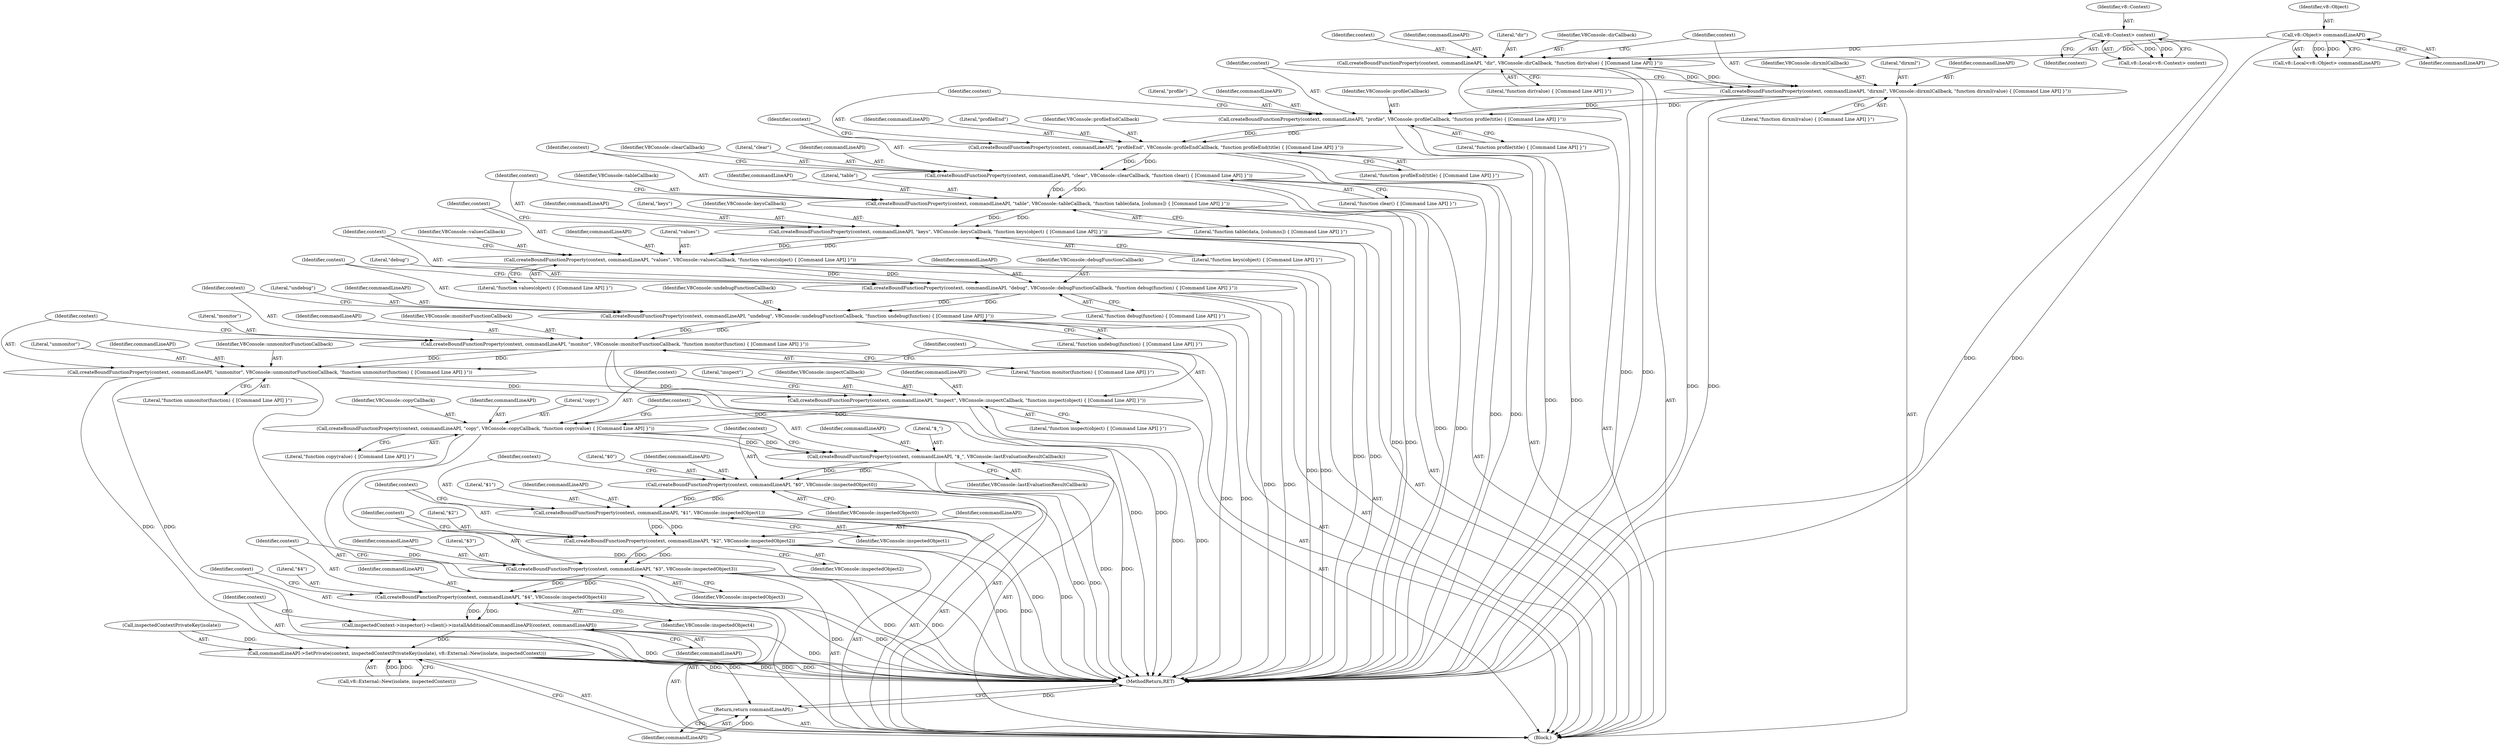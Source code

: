 digraph "0_Chrome_93bc623489bdcfc7e9127614fcfb3258edf3f0f9@API" {
"1000202" [label="(Call,createBoundFunctionProperty(context, commandLineAPI, \"inspect\", V8Console::inspectCallback, \"function inspect(object) { [Command Line API] }\"))"];
"1000196" [label="(Call,createBoundFunctionProperty(context, commandLineAPI, \"unmonitor\", V8Console::unmonitorFunctionCallback, \"function unmonitor(function) { [Command Line API] }\"))"];
"1000190" [label="(Call,createBoundFunctionProperty(context, commandLineAPI, \"monitor\", V8Console::monitorFunctionCallback, \"function monitor(function) { [Command Line API] }\"))"];
"1000184" [label="(Call,createBoundFunctionProperty(context, commandLineAPI, \"undebug\", V8Console::undebugFunctionCallback, \"function undebug(function) { [Command Line API] }\"))"];
"1000178" [label="(Call,createBoundFunctionProperty(context, commandLineAPI, \"debug\", V8Console::debugFunctionCallback, \"function debug(function) { [Command Line API] }\"))"];
"1000172" [label="(Call,createBoundFunctionProperty(context, commandLineAPI, \"values\", V8Console::valuesCallback, \"function values(object) { [Command Line API] }\"))"];
"1000166" [label="(Call,createBoundFunctionProperty(context, commandLineAPI, \"keys\", V8Console::keysCallback, \"function keys(object) { [Command Line API] }\"))"];
"1000160" [label="(Call,createBoundFunctionProperty(context, commandLineAPI, \"table\", V8Console::tableCallback, \"function table(data, [columns]) { [Command Line API] }\"))"];
"1000154" [label="(Call,createBoundFunctionProperty(context, commandLineAPI, \"clear\", V8Console::clearCallback, \"function clear() { [Command Line API] }\"))"];
"1000148" [label="(Call,createBoundFunctionProperty(context, commandLineAPI, \"profileEnd\", V8Console::profileEndCallback, \"function profileEnd(title) { [Command Line API] }\"))"];
"1000142" [label="(Call,createBoundFunctionProperty(context, commandLineAPI, \"profile\", V8Console::profileCallback, \"function profile(title) { [Command Line API] }\"))"];
"1000136" [label="(Call,createBoundFunctionProperty(context, commandLineAPI, \"dirxml\", V8Console::dirxmlCallback, \"function dirxml(value) { [Command Line API] }\"))"];
"1000130" [label="(Call,createBoundFunctionProperty(context, commandLineAPI, \"dir\", V8Console::dirCallback, \"function dir(value) { [Command Line API] }\"))"];
"1000106" [label="(Call,v8::Context> context)"];
"1000118" [label="(Call,v8::Object> commandLineAPI)"];
"1000208" [label="(Call,createBoundFunctionProperty(context, commandLineAPI, \"copy\", V8Console::copyCallback, \"function copy(value) { [Command Line API] }\"))"];
"1000214" [label="(Call,createBoundFunctionProperty(context, commandLineAPI, \"$_\", V8Console::lastEvaluationResultCallback))"];
"1000219" [label="(Call,createBoundFunctionProperty(context, commandLineAPI, \"$0\", V8Console::inspectedObject0))"];
"1000224" [label="(Call,createBoundFunctionProperty(context, commandLineAPI, \"$1\", V8Console::inspectedObject1))"];
"1000229" [label="(Call,createBoundFunctionProperty(context, commandLineAPI, \"$2\", V8Console::inspectedObject2))"];
"1000234" [label="(Call,createBoundFunctionProperty(context, commandLineAPI, \"$3\", V8Console::inspectedObject3))"];
"1000239" [label="(Call,createBoundFunctionProperty(context, commandLineAPI, \"$4\", V8Console::inspectedObject4))"];
"1000244" [label="(Call,inspectedContext->inspector()->client()->installAdditionalCommandLineAPI(context, commandLineAPI))"];
"1000247" [label="(Call,commandLineAPI->SetPrivate(context, inspectedContextPrivateKey(isolate), v8::External::New(isolate, inspectedContext)))"];
"1000254" [label="(Return,return commandLineAPI;)"];
"1000166" [label="(Call,createBoundFunctionProperty(context, commandLineAPI, \"keys\", V8Console::keysCallback, \"function keys(object) { [Command Line API] }\"))"];
"1000219" [label="(Call,createBoundFunctionProperty(context, commandLineAPI, \"$0\", V8Console::inspectedObject0))"];
"1000203" [label="(Identifier,context)"];
"1000221" [label="(Identifier,commandLineAPI)"];
"1000162" [label="(Identifier,commandLineAPI)"];
"1000248" [label="(Identifier,context)"];
"1000242" [label="(Literal,\"$4\")"];
"1000130" [label="(Call,createBoundFunctionProperty(context, commandLineAPI, \"dir\", V8Console::dirCallback, \"function dir(value) { [Command Line API] }\"))"];
"1000168" [label="(Identifier,commandLineAPI)"];
"1000218" [label="(Identifier,V8Console::lastEvaluationResultCallback)"];
"1000246" [label="(Identifier,commandLineAPI)"];
"1000214" [label="(Call,createBoundFunctionProperty(context, commandLineAPI, \"$_\", V8Console::lastEvaluationResultCallback))"];
"1000107" [label="(Identifier,v8::Context)"];
"1000217" [label="(Literal,\"$_\")"];
"1000189" [label="(Literal,\"function undebug(function) { [Command Line API] }\")"];
"1000192" [label="(Identifier,commandLineAPI)"];
"1000135" [label="(Literal,\"function dir(value) { [Command Line API] }\")"];
"1000194" [label="(Identifier,V8Console::monitorFunctionCallback)"];
"1000169" [label="(Literal,\"keys\")"];
"1000170" [label="(Identifier,V8Console::keysCallback)"];
"1000118" [label="(Call,v8::Object> commandLineAPI)"];
"1000238" [label="(Identifier,V8Console::inspectedObject3)"];
"1000209" [label="(Identifier,context)"];
"1000195" [label="(Literal,\"function monitor(function) { [Command Line API] }\")"];
"1000165" [label="(Literal,\"function table(data, [columns]) { [Command Line API] }\")"];
"1000132" [label="(Identifier,commandLineAPI)"];
"1000178" [label="(Call,createBoundFunctionProperty(context, commandLineAPI, \"debug\", V8Console::debugFunctionCallback, \"function debug(function) { [Command Line API] }\"))"];
"1000167" [label="(Identifier,context)"];
"1000180" [label="(Identifier,commandLineAPI)"];
"1000164" [label="(Identifier,V8Console::tableCallback)"];
"1000141" [label="(Literal,\"function dirxml(value) { [Command Line API] }\")"];
"1000104" [label="(Call,v8::Local<v8::Context> context)"];
"1000134" [label="(Identifier,V8Console::dirCallback)"];
"1000234" [label="(Call,createBoundFunctionProperty(context, commandLineAPI, \"$3\", V8Console::inspectedObject3))"];
"1000191" [label="(Identifier,context)"];
"1000226" [label="(Identifier,commandLineAPI)"];
"1000197" [label="(Identifier,context)"];
"1000187" [label="(Literal,\"undebug\")"];
"1000177" [label="(Literal,\"function values(object) { [Command Line API] }\")"];
"1000212" [label="(Identifier,V8Console::copyCallback)"];
"1000146" [label="(Identifier,V8Console::profileCallback)"];
"1000251" [label="(Call,v8::External::New(isolate, inspectedContext))"];
"1000161" [label="(Identifier,context)"];
"1000208" [label="(Call,createBoundFunctionProperty(context, commandLineAPI, \"copy\", V8Console::copyCallback, \"function copy(value) { [Command Line API] }\"))"];
"1000244" [label="(Call,inspectedContext->inspector()->client()->installAdditionalCommandLineAPI(context, commandLineAPI))"];
"1000220" [label="(Identifier,context)"];
"1000249" [label="(Call,inspectedContextPrivateKey(isolate))"];
"1000140" [label="(Identifier,V8Console::dirxmlCallback)"];
"1000148" [label="(Call,createBoundFunctionProperty(context, commandLineAPI, \"profileEnd\", V8Console::profileEndCallback, \"function profileEnd(title) { [Command Line API] }\"))"];
"1000237" [label="(Literal,\"$3\")"];
"1000155" [label="(Identifier,context)"];
"1000240" [label="(Identifier,context)"];
"1000171" [label="(Literal,\"function keys(object) { [Command Line API] }\")"];
"1000172" [label="(Call,createBoundFunctionProperty(context, commandLineAPI, \"values\", V8Console::valuesCallback, \"function values(object) { [Command Line API] }\"))"];
"1000158" [label="(Identifier,V8Console::clearCallback)"];
"1000241" [label="(Identifier,commandLineAPI)"];
"1000207" [label="(Literal,\"function inspect(object) { [Command Line API] }\")"];
"1000182" [label="(Identifier,V8Console::debugFunctionCallback)"];
"1000183" [label="(Literal,\"function debug(function) { [Command Line API] }\")"];
"1000200" [label="(Identifier,V8Console::unmonitorFunctionCallback)"];
"1000184" [label="(Call,createBoundFunctionProperty(context, commandLineAPI, \"undebug\", V8Console::undebugFunctionCallback, \"function undebug(function) { [Command Line API] }\"))"];
"1000106" [label="(Call,v8::Context> context)"];
"1000205" [label="(Literal,\"inspect\")"];
"1000256" [label="(MethodReturn,RET)"];
"1000245" [label="(Identifier,context)"];
"1000143" [label="(Identifier,context)"];
"1000136" [label="(Call,createBoundFunctionProperty(context, commandLineAPI, \"dirxml\", V8Console::dirxmlCallback, \"function dirxml(value) { [Command Line API] }\"))"];
"1000120" [label="(Identifier,commandLineAPI)"];
"1000224" [label="(Call,createBoundFunctionProperty(context, commandLineAPI, \"$1\", V8Console::inspectedObject1))"];
"1000131" [label="(Identifier,context)"];
"1000157" [label="(Literal,\"clear\")"];
"1000116" [label="(Call,v8::Local<v8::Object> commandLineAPI)"];
"1000186" [label="(Identifier,commandLineAPI)"];
"1000156" [label="(Identifier,commandLineAPI)"];
"1000154" [label="(Call,createBoundFunctionProperty(context, commandLineAPI, \"clear\", V8Console::clearCallback, \"function clear() { [Command Line API] }\"))"];
"1000149" [label="(Identifier,context)"];
"1000206" [label="(Identifier,V8Console::inspectCallback)"];
"1000210" [label="(Identifier,commandLineAPI)"];
"1000239" [label="(Call,createBoundFunctionProperty(context, commandLineAPI, \"$4\", V8Console::inspectedObject4))"];
"1000142" [label="(Call,createBoundFunctionProperty(context, commandLineAPI, \"profile\", V8Console::profileCallback, \"function profile(title) { [Command Line API] }\"))"];
"1000137" [label="(Identifier,context)"];
"1000181" [label="(Literal,\"debug\")"];
"1000190" [label="(Call,createBoundFunctionProperty(context, commandLineAPI, \"monitor\", V8Console::monitorFunctionCallback, \"function monitor(function) { [Command Line API] }\"))"];
"1000153" [label="(Literal,\"function profileEnd(title) { [Command Line API] }\")"];
"1000150" [label="(Identifier,commandLineAPI)"];
"1000151" [label="(Literal,\"profileEnd\")"];
"1000108" [label="(Identifier,context)"];
"1000179" [label="(Identifier,context)"];
"1000228" [label="(Identifier,V8Console::inspectedObject1)"];
"1000227" [label="(Literal,\"$1\")"];
"1000201" [label="(Literal,\"function unmonitor(function) { [Command Line API] }\")"];
"1000160" [label="(Call,createBoundFunctionProperty(context, commandLineAPI, \"table\", V8Console::tableCallback, \"function table(data, [columns]) { [Command Line API] }\"))"];
"1000196" [label="(Call,createBoundFunctionProperty(context, commandLineAPI, \"unmonitor\", V8Console::unmonitorFunctionCallback, \"function unmonitor(function) { [Command Line API] }\"))"];
"1000243" [label="(Identifier,V8Console::inspectedObject4)"];
"1000199" [label="(Literal,\"unmonitor\")"];
"1000119" [label="(Identifier,v8::Object)"];
"1000176" [label="(Identifier,V8Console::valuesCallback)"];
"1000204" [label="(Identifier,commandLineAPI)"];
"1000231" [label="(Identifier,commandLineAPI)"];
"1000236" [label="(Identifier,commandLineAPI)"];
"1000174" [label="(Identifier,commandLineAPI)"];
"1000215" [label="(Identifier,context)"];
"1000223" [label="(Identifier,V8Console::inspectedObject0)"];
"1000225" [label="(Identifier,context)"];
"1000185" [label="(Identifier,context)"];
"1000147" [label="(Literal,\"function profile(title) { [Command Line API] }\")"];
"1000193" [label="(Literal,\"monitor\")"];
"1000188" [label="(Identifier,V8Console::undebugFunctionCallback)"];
"1000145" [label="(Literal,\"profile\")"];
"1000222" [label="(Literal,\"$0\")"];
"1000235" [label="(Identifier,context)"];
"1000211" [label="(Literal,\"copy\")"];
"1000175" [label="(Literal,\"values\")"];
"1000144" [label="(Identifier,commandLineAPI)"];
"1000202" [label="(Call,createBoundFunctionProperty(context, commandLineAPI, \"inspect\", V8Console::inspectCallback, \"function inspect(object) { [Command Line API] }\"))"];
"1000233" [label="(Identifier,V8Console::inspectedObject2)"];
"1000163" [label="(Literal,\"table\")"];
"1000173" [label="(Identifier,context)"];
"1000230" [label="(Identifier,context)"];
"1000213" [label="(Literal,\"function copy(value) { [Command Line API] }\")"];
"1000229" [label="(Call,createBoundFunctionProperty(context, commandLineAPI, \"$2\", V8Console::inspectedObject2))"];
"1000232" [label="(Literal,\"$2\")"];
"1000254" [label="(Return,return commandLineAPI;)"];
"1000216" [label="(Identifier,commandLineAPI)"];
"1000139" [label="(Literal,\"dirxml\")"];
"1000255" [label="(Identifier,commandLineAPI)"];
"1000159" [label="(Literal,\"function clear() { [Command Line API] }\")"];
"1000133" [label="(Literal,\"dir\")"];
"1000247" [label="(Call,commandLineAPI->SetPrivate(context, inspectedContextPrivateKey(isolate), v8::External::New(isolate, inspectedContext)))"];
"1000152" [label="(Identifier,V8Console::profileEndCallback)"];
"1000102" [label="(Block,)"];
"1000198" [label="(Identifier,commandLineAPI)"];
"1000138" [label="(Identifier,commandLineAPI)"];
"1000202" -> "1000102"  [label="AST: "];
"1000202" -> "1000207"  [label="CFG: "];
"1000203" -> "1000202"  [label="AST: "];
"1000204" -> "1000202"  [label="AST: "];
"1000205" -> "1000202"  [label="AST: "];
"1000206" -> "1000202"  [label="AST: "];
"1000207" -> "1000202"  [label="AST: "];
"1000209" -> "1000202"  [label="CFG: "];
"1000202" -> "1000256"  [label="DDG: "];
"1000202" -> "1000256"  [label="DDG: "];
"1000196" -> "1000202"  [label="DDG: "];
"1000196" -> "1000202"  [label="DDG: "];
"1000202" -> "1000208"  [label="DDG: "];
"1000202" -> "1000208"  [label="DDG: "];
"1000196" -> "1000102"  [label="AST: "];
"1000196" -> "1000201"  [label="CFG: "];
"1000197" -> "1000196"  [label="AST: "];
"1000198" -> "1000196"  [label="AST: "];
"1000199" -> "1000196"  [label="AST: "];
"1000200" -> "1000196"  [label="AST: "];
"1000201" -> "1000196"  [label="AST: "];
"1000203" -> "1000196"  [label="CFG: "];
"1000196" -> "1000256"  [label="DDG: "];
"1000196" -> "1000256"  [label="DDG: "];
"1000190" -> "1000196"  [label="DDG: "];
"1000190" -> "1000196"  [label="DDG: "];
"1000190" -> "1000102"  [label="AST: "];
"1000190" -> "1000195"  [label="CFG: "];
"1000191" -> "1000190"  [label="AST: "];
"1000192" -> "1000190"  [label="AST: "];
"1000193" -> "1000190"  [label="AST: "];
"1000194" -> "1000190"  [label="AST: "];
"1000195" -> "1000190"  [label="AST: "];
"1000197" -> "1000190"  [label="CFG: "];
"1000190" -> "1000256"  [label="DDG: "];
"1000190" -> "1000256"  [label="DDG: "];
"1000184" -> "1000190"  [label="DDG: "];
"1000184" -> "1000190"  [label="DDG: "];
"1000184" -> "1000102"  [label="AST: "];
"1000184" -> "1000189"  [label="CFG: "];
"1000185" -> "1000184"  [label="AST: "];
"1000186" -> "1000184"  [label="AST: "];
"1000187" -> "1000184"  [label="AST: "];
"1000188" -> "1000184"  [label="AST: "];
"1000189" -> "1000184"  [label="AST: "];
"1000191" -> "1000184"  [label="CFG: "];
"1000184" -> "1000256"  [label="DDG: "];
"1000184" -> "1000256"  [label="DDG: "];
"1000178" -> "1000184"  [label="DDG: "];
"1000178" -> "1000184"  [label="DDG: "];
"1000178" -> "1000102"  [label="AST: "];
"1000178" -> "1000183"  [label="CFG: "];
"1000179" -> "1000178"  [label="AST: "];
"1000180" -> "1000178"  [label="AST: "];
"1000181" -> "1000178"  [label="AST: "];
"1000182" -> "1000178"  [label="AST: "];
"1000183" -> "1000178"  [label="AST: "];
"1000185" -> "1000178"  [label="CFG: "];
"1000178" -> "1000256"  [label="DDG: "];
"1000178" -> "1000256"  [label="DDG: "];
"1000172" -> "1000178"  [label="DDG: "];
"1000172" -> "1000178"  [label="DDG: "];
"1000172" -> "1000102"  [label="AST: "];
"1000172" -> "1000177"  [label="CFG: "];
"1000173" -> "1000172"  [label="AST: "];
"1000174" -> "1000172"  [label="AST: "];
"1000175" -> "1000172"  [label="AST: "];
"1000176" -> "1000172"  [label="AST: "];
"1000177" -> "1000172"  [label="AST: "];
"1000179" -> "1000172"  [label="CFG: "];
"1000172" -> "1000256"  [label="DDG: "];
"1000172" -> "1000256"  [label="DDG: "];
"1000166" -> "1000172"  [label="DDG: "];
"1000166" -> "1000172"  [label="DDG: "];
"1000166" -> "1000102"  [label="AST: "];
"1000166" -> "1000171"  [label="CFG: "];
"1000167" -> "1000166"  [label="AST: "];
"1000168" -> "1000166"  [label="AST: "];
"1000169" -> "1000166"  [label="AST: "];
"1000170" -> "1000166"  [label="AST: "];
"1000171" -> "1000166"  [label="AST: "];
"1000173" -> "1000166"  [label="CFG: "];
"1000166" -> "1000256"  [label="DDG: "];
"1000166" -> "1000256"  [label="DDG: "];
"1000160" -> "1000166"  [label="DDG: "];
"1000160" -> "1000166"  [label="DDG: "];
"1000160" -> "1000102"  [label="AST: "];
"1000160" -> "1000165"  [label="CFG: "];
"1000161" -> "1000160"  [label="AST: "];
"1000162" -> "1000160"  [label="AST: "];
"1000163" -> "1000160"  [label="AST: "];
"1000164" -> "1000160"  [label="AST: "];
"1000165" -> "1000160"  [label="AST: "];
"1000167" -> "1000160"  [label="CFG: "];
"1000160" -> "1000256"  [label="DDG: "];
"1000160" -> "1000256"  [label="DDG: "];
"1000154" -> "1000160"  [label="DDG: "];
"1000154" -> "1000160"  [label="DDG: "];
"1000154" -> "1000102"  [label="AST: "];
"1000154" -> "1000159"  [label="CFG: "];
"1000155" -> "1000154"  [label="AST: "];
"1000156" -> "1000154"  [label="AST: "];
"1000157" -> "1000154"  [label="AST: "];
"1000158" -> "1000154"  [label="AST: "];
"1000159" -> "1000154"  [label="AST: "];
"1000161" -> "1000154"  [label="CFG: "];
"1000154" -> "1000256"  [label="DDG: "];
"1000154" -> "1000256"  [label="DDG: "];
"1000148" -> "1000154"  [label="DDG: "];
"1000148" -> "1000154"  [label="DDG: "];
"1000148" -> "1000102"  [label="AST: "];
"1000148" -> "1000153"  [label="CFG: "];
"1000149" -> "1000148"  [label="AST: "];
"1000150" -> "1000148"  [label="AST: "];
"1000151" -> "1000148"  [label="AST: "];
"1000152" -> "1000148"  [label="AST: "];
"1000153" -> "1000148"  [label="AST: "];
"1000155" -> "1000148"  [label="CFG: "];
"1000148" -> "1000256"  [label="DDG: "];
"1000148" -> "1000256"  [label="DDG: "];
"1000142" -> "1000148"  [label="DDG: "];
"1000142" -> "1000148"  [label="DDG: "];
"1000142" -> "1000102"  [label="AST: "];
"1000142" -> "1000147"  [label="CFG: "];
"1000143" -> "1000142"  [label="AST: "];
"1000144" -> "1000142"  [label="AST: "];
"1000145" -> "1000142"  [label="AST: "];
"1000146" -> "1000142"  [label="AST: "];
"1000147" -> "1000142"  [label="AST: "];
"1000149" -> "1000142"  [label="CFG: "];
"1000142" -> "1000256"  [label="DDG: "];
"1000142" -> "1000256"  [label="DDG: "];
"1000136" -> "1000142"  [label="DDG: "];
"1000136" -> "1000142"  [label="DDG: "];
"1000136" -> "1000102"  [label="AST: "];
"1000136" -> "1000141"  [label="CFG: "];
"1000137" -> "1000136"  [label="AST: "];
"1000138" -> "1000136"  [label="AST: "];
"1000139" -> "1000136"  [label="AST: "];
"1000140" -> "1000136"  [label="AST: "];
"1000141" -> "1000136"  [label="AST: "];
"1000143" -> "1000136"  [label="CFG: "];
"1000136" -> "1000256"  [label="DDG: "];
"1000136" -> "1000256"  [label="DDG: "];
"1000130" -> "1000136"  [label="DDG: "];
"1000130" -> "1000136"  [label="DDG: "];
"1000130" -> "1000102"  [label="AST: "];
"1000130" -> "1000135"  [label="CFG: "];
"1000131" -> "1000130"  [label="AST: "];
"1000132" -> "1000130"  [label="AST: "];
"1000133" -> "1000130"  [label="AST: "];
"1000134" -> "1000130"  [label="AST: "];
"1000135" -> "1000130"  [label="AST: "];
"1000137" -> "1000130"  [label="CFG: "];
"1000130" -> "1000256"  [label="DDG: "];
"1000130" -> "1000256"  [label="DDG: "];
"1000106" -> "1000130"  [label="DDG: "];
"1000118" -> "1000130"  [label="DDG: "];
"1000106" -> "1000104"  [label="AST: "];
"1000106" -> "1000108"  [label="CFG: "];
"1000107" -> "1000106"  [label="AST: "];
"1000108" -> "1000106"  [label="AST: "];
"1000104" -> "1000106"  [label="CFG: "];
"1000106" -> "1000256"  [label="DDG: "];
"1000106" -> "1000104"  [label="DDG: "];
"1000106" -> "1000104"  [label="DDG: "];
"1000118" -> "1000116"  [label="AST: "];
"1000118" -> "1000120"  [label="CFG: "];
"1000119" -> "1000118"  [label="AST: "];
"1000120" -> "1000118"  [label="AST: "];
"1000116" -> "1000118"  [label="CFG: "];
"1000118" -> "1000256"  [label="DDG: "];
"1000118" -> "1000116"  [label="DDG: "];
"1000118" -> "1000116"  [label="DDG: "];
"1000208" -> "1000102"  [label="AST: "];
"1000208" -> "1000213"  [label="CFG: "];
"1000209" -> "1000208"  [label="AST: "];
"1000210" -> "1000208"  [label="AST: "];
"1000211" -> "1000208"  [label="AST: "];
"1000212" -> "1000208"  [label="AST: "];
"1000213" -> "1000208"  [label="AST: "];
"1000215" -> "1000208"  [label="CFG: "];
"1000208" -> "1000256"  [label="DDG: "];
"1000208" -> "1000256"  [label="DDG: "];
"1000208" -> "1000214"  [label="DDG: "];
"1000208" -> "1000214"  [label="DDG: "];
"1000214" -> "1000102"  [label="AST: "];
"1000214" -> "1000218"  [label="CFG: "];
"1000215" -> "1000214"  [label="AST: "];
"1000216" -> "1000214"  [label="AST: "];
"1000217" -> "1000214"  [label="AST: "];
"1000218" -> "1000214"  [label="AST: "];
"1000220" -> "1000214"  [label="CFG: "];
"1000214" -> "1000256"  [label="DDG: "];
"1000214" -> "1000256"  [label="DDG: "];
"1000214" -> "1000219"  [label="DDG: "];
"1000214" -> "1000219"  [label="DDG: "];
"1000219" -> "1000102"  [label="AST: "];
"1000219" -> "1000223"  [label="CFG: "];
"1000220" -> "1000219"  [label="AST: "];
"1000221" -> "1000219"  [label="AST: "];
"1000222" -> "1000219"  [label="AST: "];
"1000223" -> "1000219"  [label="AST: "];
"1000225" -> "1000219"  [label="CFG: "];
"1000219" -> "1000256"  [label="DDG: "];
"1000219" -> "1000256"  [label="DDG: "];
"1000219" -> "1000224"  [label="DDG: "];
"1000219" -> "1000224"  [label="DDG: "];
"1000224" -> "1000102"  [label="AST: "];
"1000224" -> "1000228"  [label="CFG: "];
"1000225" -> "1000224"  [label="AST: "];
"1000226" -> "1000224"  [label="AST: "];
"1000227" -> "1000224"  [label="AST: "];
"1000228" -> "1000224"  [label="AST: "];
"1000230" -> "1000224"  [label="CFG: "];
"1000224" -> "1000256"  [label="DDG: "];
"1000224" -> "1000256"  [label="DDG: "];
"1000224" -> "1000229"  [label="DDG: "];
"1000224" -> "1000229"  [label="DDG: "];
"1000229" -> "1000102"  [label="AST: "];
"1000229" -> "1000233"  [label="CFG: "];
"1000230" -> "1000229"  [label="AST: "];
"1000231" -> "1000229"  [label="AST: "];
"1000232" -> "1000229"  [label="AST: "];
"1000233" -> "1000229"  [label="AST: "];
"1000235" -> "1000229"  [label="CFG: "];
"1000229" -> "1000256"  [label="DDG: "];
"1000229" -> "1000256"  [label="DDG: "];
"1000229" -> "1000234"  [label="DDG: "];
"1000229" -> "1000234"  [label="DDG: "];
"1000234" -> "1000102"  [label="AST: "];
"1000234" -> "1000238"  [label="CFG: "];
"1000235" -> "1000234"  [label="AST: "];
"1000236" -> "1000234"  [label="AST: "];
"1000237" -> "1000234"  [label="AST: "];
"1000238" -> "1000234"  [label="AST: "];
"1000240" -> "1000234"  [label="CFG: "];
"1000234" -> "1000256"  [label="DDG: "];
"1000234" -> "1000256"  [label="DDG: "];
"1000234" -> "1000239"  [label="DDG: "];
"1000234" -> "1000239"  [label="DDG: "];
"1000239" -> "1000102"  [label="AST: "];
"1000239" -> "1000243"  [label="CFG: "];
"1000240" -> "1000239"  [label="AST: "];
"1000241" -> "1000239"  [label="AST: "];
"1000242" -> "1000239"  [label="AST: "];
"1000243" -> "1000239"  [label="AST: "];
"1000245" -> "1000239"  [label="CFG: "];
"1000239" -> "1000256"  [label="DDG: "];
"1000239" -> "1000256"  [label="DDG: "];
"1000239" -> "1000244"  [label="DDG: "];
"1000239" -> "1000244"  [label="DDG: "];
"1000244" -> "1000102"  [label="AST: "];
"1000244" -> "1000246"  [label="CFG: "];
"1000245" -> "1000244"  [label="AST: "];
"1000246" -> "1000244"  [label="AST: "];
"1000248" -> "1000244"  [label="CFG: "];
"1000244" -> "1000256"  [label="DDG: "];
"1000244" -> "1000256"  [label="DDG: "];
"1000244" -> "1000247"  [label="DDG: "];
"1000244" -> "1000254"  [label="DDG: "];
"1000247" -> "1000102"  [label="AST: "];
"1000247" -> "1000251"  [label="CFG: "];
"1000248" -> "1000247"  [label="AST: "];
"1000249" -> "1000247"  [label="AST: "];
"1000251" -> "1000247"  [label="AST: "];
"1000255" -> "1000247"  [label="CFG: "];
"1000247" -> "1000256"  [label="DDG: "];
"1000247" -> "1000256"  [label="DDG: "];
"1000247" -> "1000256"  [label="DDG: "];
"1000247" -> "1000256"  [label="DDG: "];
"1000249" -> "1000247"  [label="DDG: "];
"1000251" -> "1000247"  [label="DDG: "];
"1000251" -> "1000247"  [label="DDG: "];
"1000254" -> "1000102"  [label="AST: "];
"1000254" -> "1000255"  [label="CFG: "];
"1000255" -> "1000254"  [label="AST: "];
"1000256" -> "1000254"  [label="CFG: "];
"1000254" -> "1000256"  [label="DDG: "];
"1000255" -> "1000254"  [label="DDG: "];
}
